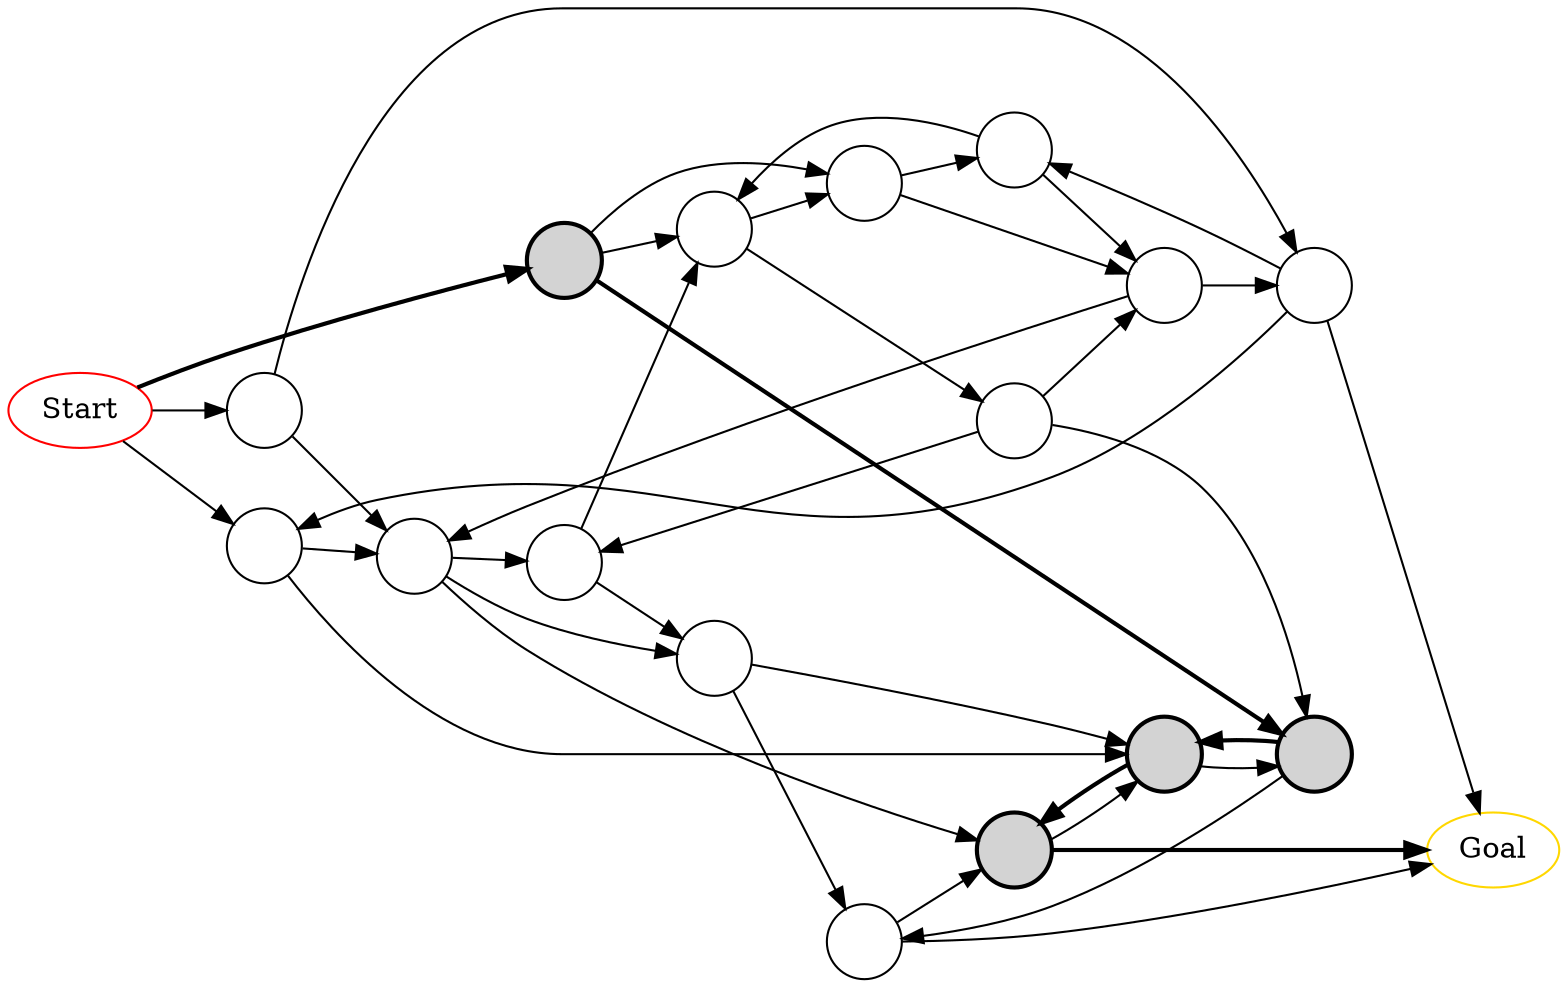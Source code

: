 digraph g {
    node [shape=circle];
    rankdir="LR";
    A [label="Start", color=red, shape=ellipse];
    B [label="Goal", color=gold, shape=ellipse];

    i1 [label=""];
    i2 [label=""];
    i3 [label=""];
    i4 [label=""];
    i5 [label=""];
    i6 [label="", style="bold,filled", fillcolor=lightgrey];
    i7 [label=""];
    i8 [label=""];
    i9 [label="", style="bold,filled", fillcolor=lightgrey];
    i10 [label=""];
    i11 [label=""];
    i12 [label=""];
    i13 [label="", style="bold,filled", fillcolor=lightgrey];
    i14 [label=""];
    i15 [label="", style="bold,filled", fillcolor=lightgrey];
    i16 [label=""];

    A -> i1;
    i1 -> i2;
    i2 -> i3;
    i3 -> i4;
    i4 -> B;
    A -> i5;
    A -> i6 [style=bold];
    i5 -> i2;
    i5 -> i7;
    i6 -> i8;
    i6 -> i9 [style=bold];
    i9 -> i4;
    i7 -> i10;
    i10 -> i11;
    i11 -> i2;
    i1 -> i15;
    i2 -> i16;
    i3 -> i15;
    i15 -> i9;
    i15 -> i13 [style=bold];
    i2 -> i13;
    i13 -> B [style=bold];
    i6 -> i12;
    i12 -> i14;
    i14 -> i11;
    i14 -> i9;
    i14 -> i16;
    i8 -> i10;
    i9 -> i15 [style=bold];
    i16 -> i3;
    i16 -> i12;
    i7 -> i1;
    i8 -> i11;
    i4 -> i13;
    i10 -> i12;
    i11 -> i7;
    i12 -> i8;
    i13 -> i15;
    i7 -> B;
}
